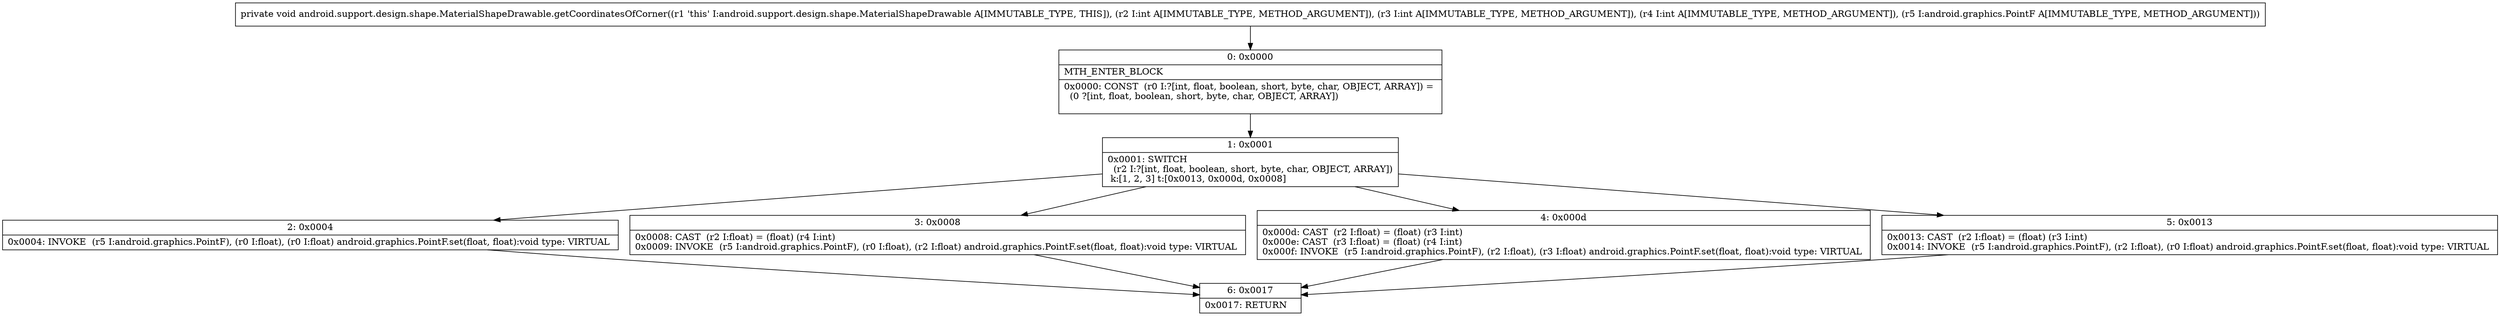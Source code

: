 digraph "CFG forandroid.support.design.shape.MaterialShapeDrawable.getCoordinatesOfCorner(IIILandroid\/graphics\/PointF;)V" {
Node_0 [shape=record,label="{0\:\ 0x0000|MTH_ENTER_BLOCK\l|0x0000: CONST  (r0 I:?[int, float, boolean, short, byte, char, OBJECT, ARRAY]) = \l  (0 ?[int, float, boolean, short, byte, char, OBJECT, ARRAY])\l \l}"];
Node_1 [shape=record,label="{1\:\ 0x0001|0x0001: SWITCH  \l  (r2 I:?[int, float, boolean, short, byte, char, OBJECT, ARRAY])\l k:[1, 2, 3] t:[0x0013, 0x000d, 0x0008] \l}"];
Node_2 [shape=record,label="{2\:\ 0x0004|0x0004: INVOKE  (r5 I:android.graphics.PointF), (r0 I:float), (r0 I:float) android.graphics.PointF.set(float, float):void type: VIRTUAL \l}"];
Node_3 [shape=record,label="{3\:\ 0x0008|0x0008: CAST  (r2 I:float) = (float) (r4 I:int) \l0x0009: INVOKE  (r5 I:android.graphics.PointF), (r0 I:float), (r2 I:float) android.graphics.PointF.set(float, float):void type: VIRTUAL \l}"];
Node_4 [shape=record,label="{4\:\ 0x000d|0x000d: CAST  (r2 I:float) = (float) (r3 I:int) \l0x000e: CAST  (r3 I:float) = (float) (r4 I:int) \l0x000f: INVOKE  (r5 I:android.graphics.PointF), (r2 I:float), (r3 I:float) android.graphics.PointF.set(float, float):void type: VIRTUAL \l}"];
Node_5 [shape=record,label="{5\:\ 0x0013|0x0013: CAST  (r2 I:float) = (float) (r3 I:int) \l0x0014: INVOKE  (r5 I:android.graphics.PointF), (r2 I:float), (r0 I:float) android.graphics.PointF.set(float, float):void type: VIRTUAL \l}"];
Node_6 [shape=record,label="{6\:\ 0x0017|0x0017: RETURN   \l}"];
MethodNode[shape=record,label="{private void android.support.design.shape.MaterialShapeDrawable.getCoordinatesOfCorner((r1 'this' I:android.support.design.shape.MaterialShapeDrawable A[IMMUTABLE_TYPE, THIS]), (r2 I:int A[IMMUTABLE_TYPE, METHOD_ARGUMENT]), (r3 I:int A[IMMUTABLE_TYPE, METHOD_ARGUMENT]), (r4 I:int A[IMMUTABLE_TYPE, METHOD_ARGUMENT]), (r5 I:android.graphics.PointF A[IMMUTABLE_TYPE, METHOD_ARGUMENT])) }"];
MethodNode -> Node_0;
Node_0 -> Node_1;
Node_1 -> Node_2;
Node_1 -> Node_3;
Node_1 -> Node_4;
Node_1 -> Node_5;
Node_2 -> Node_6;
Node_3 -> Node_6;
Node_4 -> Node_6;
Node_5 -> Node_6;
}

